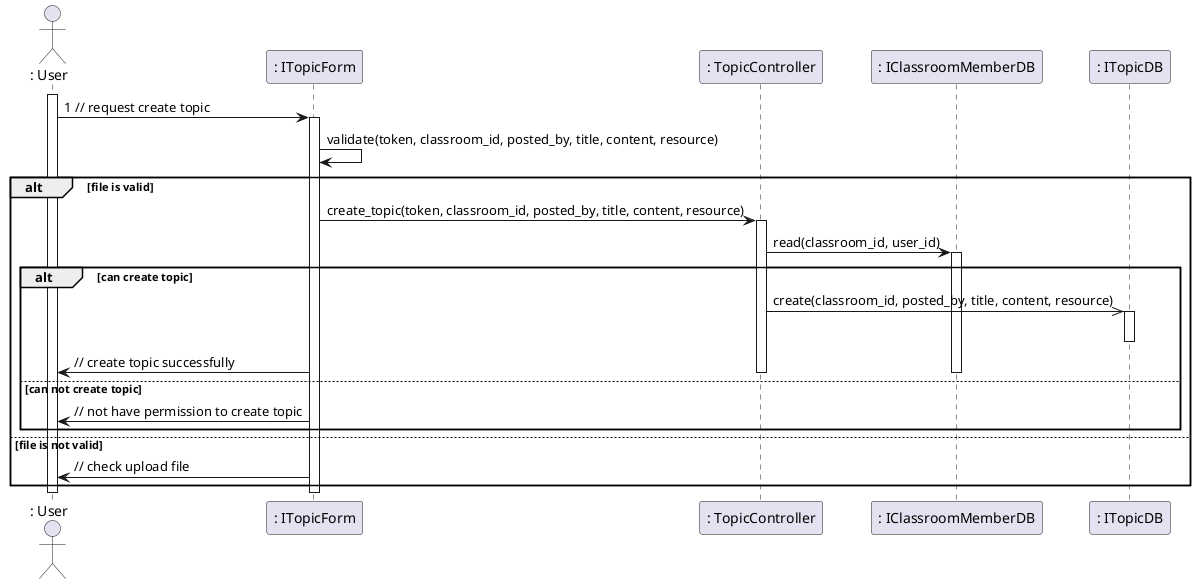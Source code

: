 @startuml createTopic
actor ": User"

activate ": User"

": User" -> ": ITopicForm": 1 // request create topic
activate ": ITopicForm"
": ITopicForm" -> ": ITopicForm": validate(token, classroom_id, posted_by, title, content, resource)
alt file is valid
    ": ITopicForm" -> ": TopicController": create_topic(token, classroom_id, posted_by, title, content, resource)
    activate ": TopicController"
    ": TopicController" -> ": IClassroomMemberDB": read(classroom_id, user_id)
    activate ": IClassroomMemberDB"
    alt can create topic
        ": TopicController" ->> ": ITopicDB": create(classroom_id, posted_by, title, content, resource)
        activate ": ITopicDB"
        deactivate ": ITopicDB"
        ": ITopicForm" -> ": User": // create topic successfully
    else can not create topic
        deactivate ": IClassroomMemberDB"
        deactivate ": TopicController"
        ": ITopicForm" -> ": User": // not have permission to create topic
    end
else file is not valid
    ": ITopicForm" -> ": User": // check upload file
end


deactivate ": User"
deactivate ": ITopicForm"


@enduml